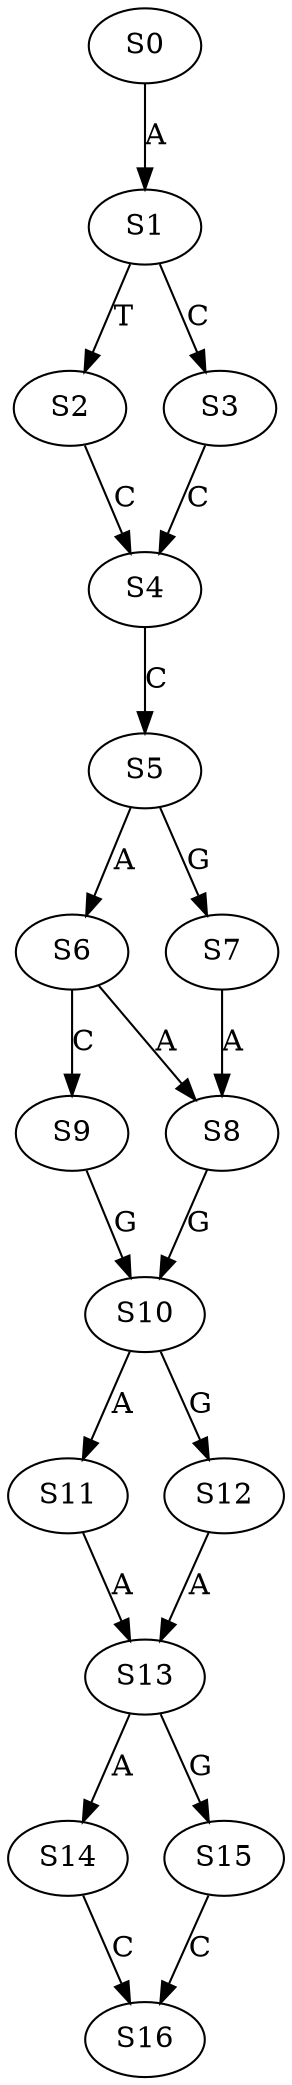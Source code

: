 strict digraph  {
	S0 -> S1 [ label = A ];
	S1 -> S2 [ label = T ];
	S1 -> S3 [ label = C ];
	S2 -> S4 [ label = C ];
	S3 -> S4 [ label = C ];
	S4 -> S5 [ label = C ];
	S5 -> S6 [ label = A ];
	S5 -> S7 [ label = G ];
	S6 -> S8 [ label = A ];
	S6 -> S9 [ label = C ];
	S7 -> S8 [ label = A ];
	S8 -> S10 [ label = G ];
	S9 -> S10 [ label = G ];
	S10 -> S11 [ label = A ];
	S10 -> S12 [ label = G ];
	S11 -> S13 [ label = A ];
	S12 -> S13 [ label = A ];
	S13 -> S14 [ label = A ];
	S13 -> S15 [ label = G ];
	S14 -> S16 [ label = C ];
	S15 -> S16 [ label = C ];
}
